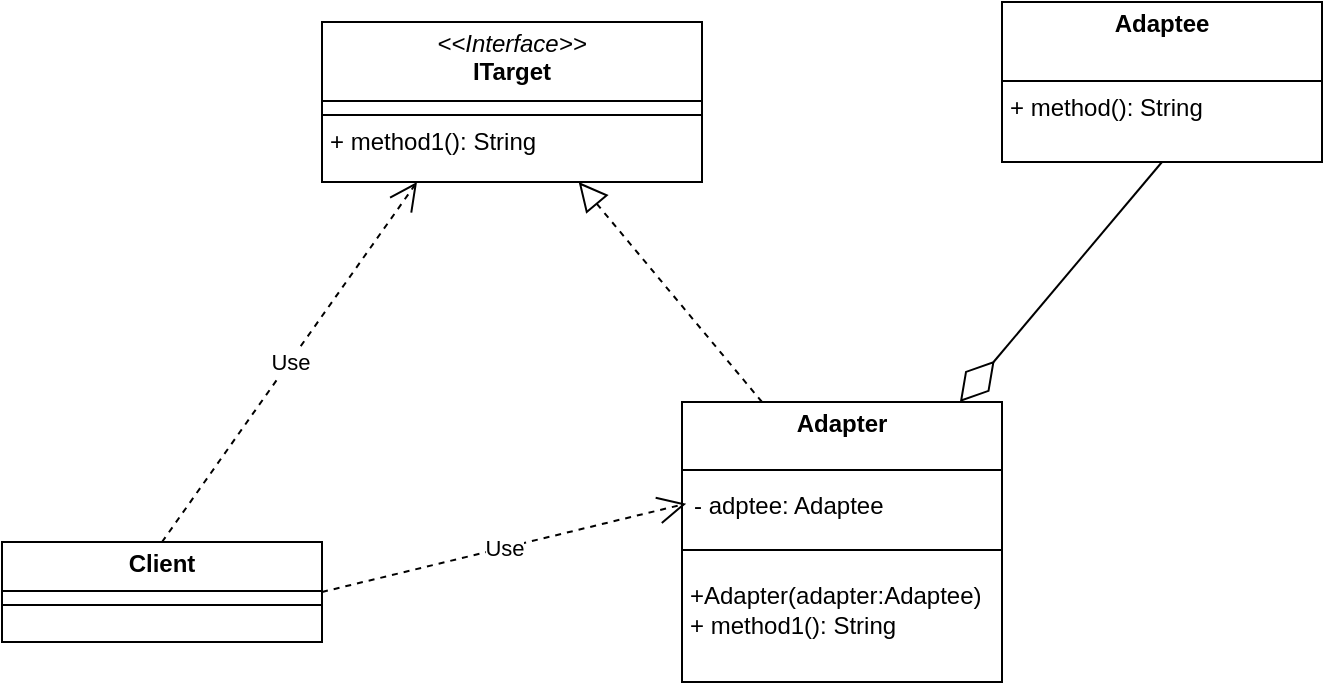 <mxfile version="24.7.1" type="github">
  <diagram name="第 1 页" id="4oBsrI9r77LM84leY69k">
    <mxGraphModel dx="1195" dy="622" grid="1" gridSize="10" guides="1" tooltips="1" connect="1" arrows="1" fold="1" page="1" pageScale="1" pageWidth="827" pageHeight="1169" math="0" shadow="0">
      <root>
        <mxCell id="0" />
        <mxCell id="1" parent="0" />
        <mxCell id="g0tV6WxWpgvpaLv0hXgH-1" value="&lt;p style=&quot;margin:0px;margin-top:4px;text-align:center;&quot;&gt;&lt;b&gt;Adaptee&lt;/b&gt;&lt;/p&gt;&lt;br&gt;&lt;hr size=&quot;1&quot; style=&quot;border-style:solid;&quot;&gt;&lt;p style=&quot;margin:0px;margin-left:4px;&quot;&gt;+ method(): String&lt;br&gt;&lt;/p&gt;" style="verticalAlign=top;align=left;overflow=fill;html=1;whiteSpace=wrap;" vertex="1" parent="1">
          <mxGeometry x="590" y="70" width="160" height="80" as="geometry" />
        </mxCell>
        <mxCell id="g0tV6WxWpgvpaLv0hXgH-2" value="&lt;p style=&quot;margin:0px;margin-top:4px;text-align:center;&quot;&gt;&lt;b&gt;Adapter&lt;/b&gt;&lt;br&gt;&lt;/p&gt;&lt;div&gt;&lt;br&gt;&lt;/div&gt;&lt;div&gt;&lt;br&gt;&lt;/div&gt;&lt;div&gt;&lt;br&gt;&lt;/div&gt;&lt;div&gt;&lt;br&gt;&lt;/div&gt;&lt;div&gt;&lt;br&gt;&lt;/div&gt;&lt;p style=&quot;margin:0px;margin-left:4px;&quot;&gt;+Adapter(adapter:Adaptee) &lt;br&gt;&lt;/p&gt;&lt;p style=&quot;margin:0px;margin-left:4px;&quot;&gt;+ method1(): String&lt;/p&gt;" style="verticalAlign=top;align=left;overflow=fill;html=1;whiteSpace=wrap;" vertex="1" parent="1">
          <mxGeometry x="430" y="270" width="160" height="140" as="geometry" />
        </mxCell>
        <mxCell id="g0tV6WxWpgvpaLv0hXgH-4" value="&lt;p style=&quot;margin:0px;margin-top:4px;text-align:center;&quot;&gt;&lt;i&gt;&amp;lt;&amp;lt;Interface&amp;gt;&amp;gt;&lt;/i&gt;&lt;br&gt;&lt;b&gt;ITarget&lt;/b&gt;&lt;br&gt;&lt;/p&gt;&lt;hr size=&quot;1&quot; style=&quot;border-style:solid;&quot;&gt;&lt;hr size=&quot;1&quot; style=&quot;border-style:solid;&quot;&gt;&lt;p style=&quot;margin:0px;margin-left:4px;&quot;&gt;+ method1(): String&lt;/p&gt;" style="verticalAlign=top;align=left;overflow=fill;html=1;whiteSpace=wrap;" vertex="1" parent="1">
          <mxGeometry x="250" y="80" width="190" height="80" as="geometry" />
        </mxCell>
        <mxCell id="g0tV6WxWpgvpaLv0hXgH-5" value="" style="endArrow=block;dashed=1;endFill=0;endSize=12;html=1;rounded=0;exitX=0.25;exitY=0;exitDx=0;exitDy=0;" edge="1" parent="1" source="g0tV6WxWpgvpaLv0hXgH-2" target="g0tV6WxWpgvpaLv0hXgH-4">
          <mxGeometry width="160" relative="1" as="geometry">
            <mxPoint x="280" y="280" as="sourcePoint" />
            <mxPoint x="440" y="280" as="targetPoint" />
          </mxGeometry>
        </mxCell>
        <mxCell id="g0tV6WxWpgvpaLv0hXgH-6" value="&lt;p style=&quot;margin:0px;margin-top:4px;text-align:center;&quot;&gt;&lt;b&gt;Client&lt;/b&gt;&lt;/p&gt;&lt;hr size=&quot;1&quot; style=&quot;border-style:solid;&quot;&gt;&lt;hr size=&quot;1&quot; style=&quot;border-style:solid;&quot;&gt;&lt;p style=&quot;margin:0px;margin-left:4px;&quot;&gt;&lt;br&gt;&lt;/p&gt;" style="verticalAlign=top;align=left;overflow=fill;html=1;whiteSpace=wrap;" vertex="1" parent="1">
          <mxGeometry x="90" y="340" width="160" height="50" as="geometry" />
        </mxCell>
        <mxCell id="g0tV6WxWpgvpaLv0hXgH-7" value="Use" style="endArrow=open;endSize=12;dashed=1;html=1;rounded=0;exitX=0.5;exitY=0;exitDx=0;exitDy=0;entryX=0.25;entryY=1;entryDx=0;entryDy=0;" edge="1" parent="1" source="g0tV6WxWpgvpaLv0hXgH-6" target="g0tV6WxWpgvpaLv0hXgH-4">
          <mxGeometry width="160" relative="1" as="geometry">
            <mxPoint x="120" y="260" as="sourcePoint" />
            <mxPoint x="280" y="260" as="targetPoint" />
          </mxGeometry>
        </mxCell>
        <mxCell id="g0tV6WxWpgvpaLv0hXgH-8" value="Use" style="endArrow=open;endSize=12;dashed=1;html=1;rounded=0;exitX=1;exitY=0.5;exitDx=0;exitDy=0;entryX=0.013;entryY=0.363;entryDx=0;entryDy=0;entryPerimeter=0;" edge="1" parent="1" source="g0tV6WxWpgvpaLv0hXgH-6" target="g0tV6WxWpgvpaLv0hXgH-2">
          <mxGeometry width="160" relative="1" as="geometry">
            <mxPoint x="180" y="350" as="sourcePoint" />
            <mxPoint x="278" y="190" as="targetPoint" />
          </mxGeometry>
        </mxCell>
        <mxCell id="g0tV6WxWpgvpaLv0hXgH-9" value="" style="endArrow=diamondThin;endFill=0;endSize=24;html=1;rounded=0;exitX=0.5;exitY=1;exitDx=0;exitDy=0;" edge="1" parent="1" source="g0tV6WxWpgvpaLv0hXgH-1" target="g0tV6WxWpgvpaLv0hXgH-2">
          <mxGeometry width="160" relative="1" as="geometry">
            <mxPoint x="590" y="270" as="sourcePoint" />
            <mxPoint x="750" y="270" as="targetPoint" />
          </mxGeometry>
        </mxCell>
        <mxCell id="g0tV6WxWpgvpaLv0hXgH-12" value="" style="line;strokeWidth=1;fillColor=none;align=left;verticalAlign=middle;spacingTop=-1;spacingLeft=3;spacingRight=3;rotatable=0;labelPosition=right;points=[];portConstraint=eastwest;strokeColor=inherit;" vertex="1" parent="1">
          <mxGeometry x="430" y="340" width="160" height="8" as="geometry" />
        </mxCell>
        <mxCell id="g0tV6WxWpgvpaLv0hXgH-13" value="" style="line;strokeWidth=1;fillColor=none;align=left;verticalAlign=middle;spacingTop=-1;spacingLeft=3;spacingRight=3;rotatable=0;labelPosition=right;points=[];portConstraint=eastwest;strokeColor=inherit;" vertex="1" parent="1">
          <mxGeometry x="430" y="300" width="160" height="8" as="geometry" />
        </mxCell>
        <mxCell id="g0tV6WxWpgvpaLv0hXgH-14" value="- adptee: Adaptee" style="text;strokeColor=none;fillColor=none;align=left;verticalAlign=top;spacingLeft=4;spacingRight=4;overflow=hidden;rotatable=0;points=[[0,0.5],[1,0.5]];portConstraint=eastwest;whiteSpace=wrap;html=1;" vertex="1" parent="1">
          <mxGeometry x="430" y="308" width="170" height="26" as="geometry" />
        </mxCell>
      </root>
    </mxGraphModel>
  </diagram>
</mxfile>

